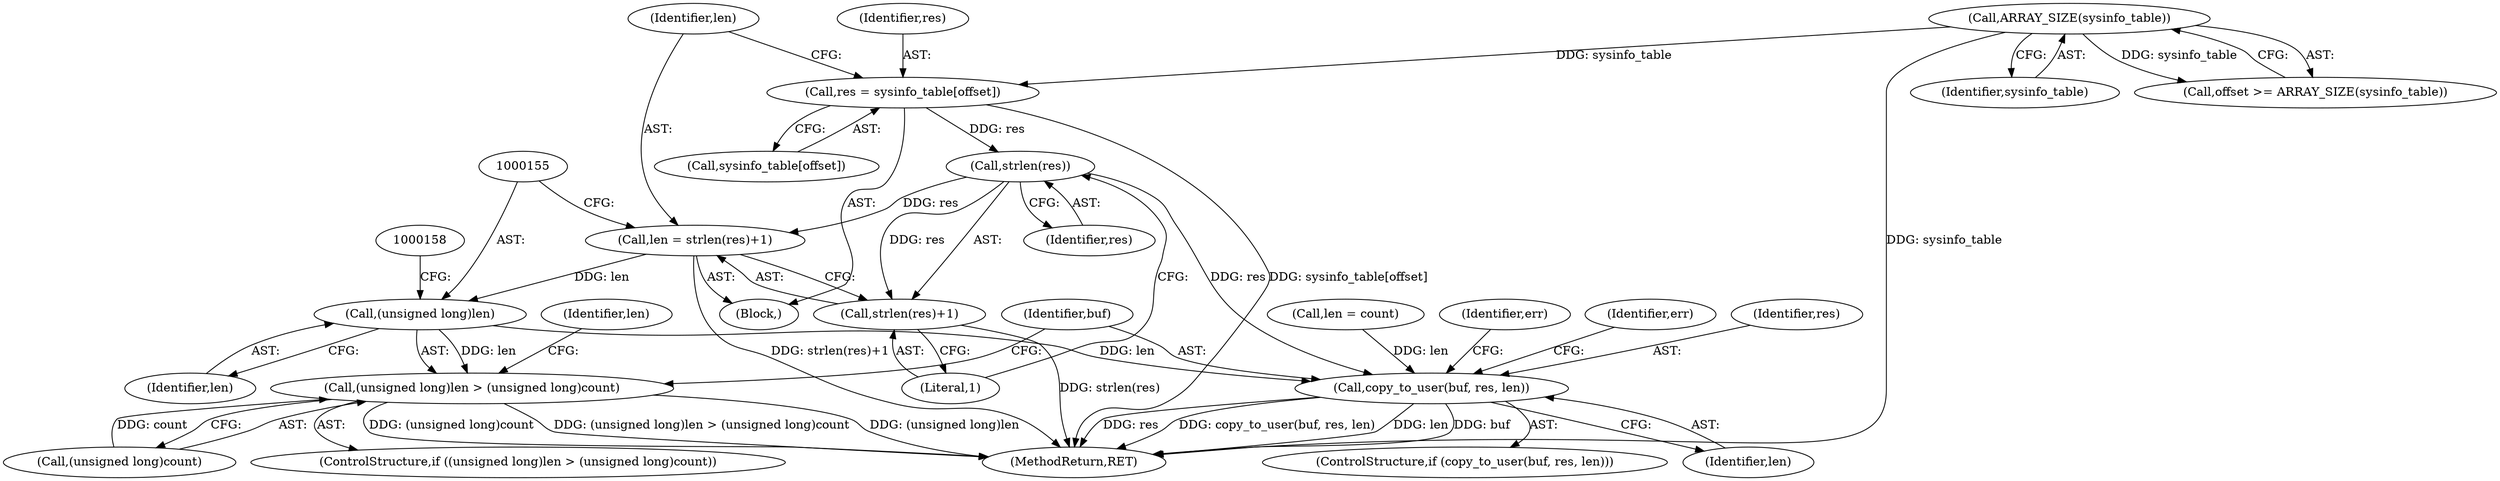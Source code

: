 digraph "0_linux_21c5977a836e399fc710ff2c5367845ed5c2527f_0@API" {
"1000149" [label="(Call,strlen(res))"];
"1000141" [label="(Call,res = sysinfo_table[offset])"];
"1000131" [label="(Call,ARRAY_SIZE(sysinfo_table))"];
"1000146" [label="(Call,len = strlen(res)+1)"];
"1000154" [label="(Call,(unsigned long)len)"];
"1000153" [label="(Call,(unsigned long)len > (unsigned long)count)"];
"1000164" [label="(Call,copy_to_user(buf, res, len))"];
"1000148" [label="(Call,strlen(res)+1)"];
"1000154" [label="(Call,(unsigned long)len)"];
"1000142" [label="(Identifier,res)"];
"1000148" [label="(Call,strlen(res)+1)"];
"1000182" [label="(MethodReturn,RET)"];
"1000149" [label="(Call,strlen(res))"];
"1000163" [label="(ControlStructure,if (copy_to_user(buf, res, len)))"];
"1000169" [label="(Identifier,err)"];
"1000113" [label="(Block,)"];
"1000174" [label="(Identifier,err)"];
"1000166" [label="(Identifier,res)"];
"1000152" [label="(ControlStructure,if ((unsigned long)len > (unsigned long)count))"];
"1000161" [label="(Identifier,len)"];
"1000151" [label="(Literal,1)"];
"1000131" [label="(Call,ARRAY_SIZE(sysinfo_table))"];
"1000153" [label="(Call,(unsigned long)len > (unsigned long)count)"];
"1000143" [label="(Call,sysinfo_table[offset])"];
"1000150" [label="(Identifier,res)"];
"1000160" [label="(Call,len = count)"];
"1000164" [label="(Call,copy_to_user(buf, res, len))"];
"1000132" [label="(Identifier,sysinfo_table)"];
"1000165" [label="(Identifier,buf)"];
"1000146" [label="(Call,len = strlen(res)+1)"];
"1000141" [label="(Call,res = sysinfo_table[offset])"];
"1000156" [label="(Identifier,len)"];
"1000147" [label="(Identifier,len)"];
"1000129" [label="(Call,offset >= ARRAY_SIZE(sysinfo_table))"];
"1000167" [label="(Identifier,len)"];
"1000157" [label="(Call,(unsigned long)count)"];
"1000149" -> "1000148"  [label="AST: "];
"1000149" -> "1000150"  [label="CFG: "];
"1000150" -> "1000149"  [label="AST: "];
"1000151" -> "1000149"  [label="CFG: "];
"1000149" -> "1000146"  [label="DDG: res"];
"1000149" -> "1000148"  [label="DDG: res"];
"1000141" -> "1000149"  [label="DDG: res"];
"1000149" -> "1000164"  [label="DDG: res"];
"1000141" -> "1000113"  [label="AST: "];
"1000141" -> "1000143"  [label="CFG: "];
"1000142" -> "1000141"  [label="AST: "];
"1000143" -> "1000141"  [label="AST: "];
"1000147" -> "1000141"  [label="CFG: "];
"1000141" -> "1000182"  [label="DDG: sysinfo_table[offset]"];
"1000131" -> "1000141"  [label="DDG: sysinfo_table"];
"1000131" -> "1000129"  [label="AST: "];
"1000131" -> "1000132"  [label="CFG: "];
"1000132" -> "1000131"  [label="AST: "];
"1000129" -> "1000131"  [label="CFG: "];
"1000131" -> "1000182"  [label="DDG: sysinfo_table"];
"1000131" -> "1000129"  [label="DDG: sysinfo_table"];
"1000146" -> "1000113"  [label="AST: "];
"1000146" -> "1000148"  [label="CFG: "];
"1000147" -> "1000146"  [label="AST: "];
"1000148" -> "1000146"  [label="AST: "];
"1000155" -> "1000146"  [label="CFG: "];
"1000146" -> "1000182"  [label="DDG: strlen(res)+1"];
"1000146" -> "1000154"  [label="DDG: len"];
"1000154" -> "1000153"  [label="AST: "];
"1000154" -> "1000156"  [label="CFG: "];
"1000155" -> "1000154"  [label="AST: "];
"1000156" -> "1000154"  [label="AST: "];
"1000158" -> "1000154"  [label="CFG: "];
"1000154" -> "1000153"  [label="DDG: len"];
"1000154" -> "1000164"  [label="DDG: len"];
"1000153" -> "1000152"  [label="AST: "];
"1000153" -> "1000157"  [label="CFG: "];
"1000157" -> "1000153"  [label="AST: "];
"1000161" -> "1000153"  [label="CFG: "];
"1000165" -> "1000153"  [label="CFG: "];
"1000153" -> "1000182"  [label="DDG: (unsigned long)count"];
"1000153" -> "1000182"  [label="DDG: (unsigned long)len > (unsigned long)count"];
"1000153" -> "1000182"  [label="DDG: (unsigned long)len"];
"1000157" -> "1000153"  [label="DDG: count"];
"1000164" -> "1000163"  [label="AST: "];
"1000164" -> "1000167"  [label="CFG: "];
"1000165" -> "1000164"  [label="AST: "];
"1000166" -> "1000164"  [label="AST: "];
"1000167" -> "1000164"  [label="AST: "];
"1000169" -> "1000164"  [label="CFG: "];
"1000174" -> "1000164"  [label="CFG: "];
"1000164" -> "1000182"  [label="DDG: res"];
"1000164" -> "1000182"  [label="DDG: copy_to_user(buf, res, len)"];
"1000164" -> "1000182"  [label="DDG: len"];
"1000164" -> "1000182"  [label="DDG: buf"];
"1000160" -> "1000164"  [label="DDG: len"];
"1000148" -> "1000151"  [label="CFG: "];
"1000151" -> "1000148"  [label="AST: "];
"1000148" -> "1000182"  [label="DDG: strlen(res)"];
}
